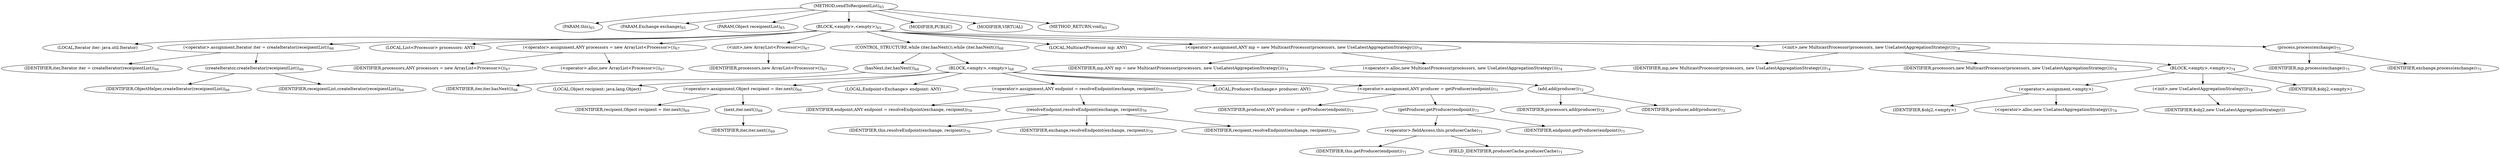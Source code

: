 digraph "sendToRecipientList" {  
"80" [label = <(METHOD,sendToRecipientList)<SUB>65</SUB>> ]
"11" [label = <(PARAM,this)<SUB>65</SUB>> ]
"81" [label = <(PARAM,Exchange exchange)<SUB>65</SUB>> ]
"82" [label = <(PARAM,Object receipientList)<SUB>65</SUB>> ]
"83" [label = <(BLOCK,&lt;empty&gt;,&lt;empty&gt;)<SUB>65</SUB>> ]
"84" [label = <(LOCAL,Iterator iter: java.util.Iterator)> ]
"85" [label = <(&lt;operator&gt;.assignment,Iterator iter = createIterator(receipientList))<SUB>66</SUB>> ]
"86" [label = <(IDENTIFIER,iter,Iterator iter = createIterator(receipientList))<SUB>66</SUB>> ]
"87" [label = <(createIterator,createIterator(receipientList))<SUB>66</SUB>> ]
"88" [label = <(IDENTIFIER,ObjectHelper,createIterator(receipientList))<SUB>66</SUB>> ]
"89" [label = <(IDENTIFIER,receipientList,createIterator(receipientList))<SUB>66</SUB>> ]
"9" [label = <(LOCAL,List&lt;Processor&gt; processors: ANY)> ]
"90" [label = <(&lt;operator&gt;.assignment,ANY processors = new ArrayList&lt;Processor&gt;())<SUB>67</SUB>> ]
"91" [label = <(IDENTIFIER,processors,ANY processors = new ArrayList&lt;Processor&gt;())<SUB>67</SUB>> ]
"92" [label = <(&lt;operator&gt;.alloc,new ArrayList&lt;Processor&gt;())<SUB>67</SUB>> ]
"93" [label = <(&lt;init&gt;,new ArrayList&lt;Processor&gt;())<SUB>67</SUB>> ]
"8" [label = <(IDENTIFIER,processors,new ArrayList&lt;Processor&gt;())<SUB>67</SUB>> ]
"94" [label = <(CONTROL_STRUCTURE,while (iter.hasNext()),while (iter.hasNext()))<SUB>68</SUB>> ]
"95" [label = <(hasNext,iter.hasNext())<SUB>68</SUB>> ]
"96" [label = <(IDENTIFIER,iter,iter.hasNext())<SUB>68</SUB>> ]
"97" [label = <(BLOCK,&lt;empty&gt;,&lt;empty&gt;)<SUB>68</SUB>> ]
"98" [label = <(LOCAL,Object recipient: java.lang.Object)> ]
"99" [label = <(&lt;operator&gt;.assignment,Object recipient = iter.next())<SUB>69</SUB>> ]
"100" [label = <(IDENTIFIER,recipient,Object recipient = iter.next())<SUB>69</SUB>> ]
"101" [label = <(next,iter.next())<SUB>69</SUB>> ]
"102" [label = <(IDENTIFIER,iter,iter.next())<SUB>69</SUB>> ]
"103" [label = <(LOCAL,Endpoint&lt;Exchange&gt; endpoint: ANY)> ]
"104" [label = <(&lt;operator&gt;.assignment,ANY endpoint = resolveEndpoint(exchange, recipient))<SUB>70</SUB>> ]
"105" [label = <(IDENTIFIER,endpoint,ANY endpoint = resolveEndpoint(exchange, recipient))<SUB>70</SUB>> ]
"106" [label = <(resolveEndpoint,resolveEndpoint(exchange, recipient))<SUB>70</SUB>> ]
"10" [label = <(IDENTIFIER,this,resolveEndpoint(exchange, recipient))<SUB>70</SUB>> ]
"107" [label = <(IDENTIFIER,exchange,resolveEndpoint(exchange, recipient))<SUB>70</SUB>> ]
"108" [label = <(IDENTIFIER,recipient,resolveEndpoint(exchange, recipient))<SUB>70</SUB>> ]
"109" [label = <(LOCAL,Producer&lt;Exchange&gt; producer: ANY)> ]
"110" [label = <(&lt;operator&gt;.assignment,ANY producer = getProducer(endpoint))<SUB>71</SUB>> ]
"111" [label = <(IDENTIFIER,producer,ANY producer = getProducer(endpoint))<SUB>71</SUB>> ]
"112" [label = <(getProducer,getProducer(endpoint))<SUB>71</SUB>> ]
"113" [label = <(&lt;operator&gt;.fieldAccess,this.producerCache)<SUB>71</SUB>> ]
"114" [label = <(IDENTIFIER,this,getProducer(endpoint))<SUB>71</SUB>> ]
"115" [label = <(FIELD_IDENTIFIER,producerCache,producerCache)<SUB>71</SUB>> ]
"116" [label = <(IDENTIFIER,endpoint,getProducer(endpoint))<SUB>71</SUB>> ]
"117" [label = <(add,add(producer))<SUB>72</SUB>> ]
"118" [label = <(IDENTIFIER,processors,add(producer))<SUB>72</SUB>> ]
"119" [label = <(IDENTIFIER,producer,add(producer))<SUB>72</SUB>> ]
"13" [label = <(LOCAL,MulticastProcessor mp: ANY)> ]
"120" [label = <(&lt;operator&gt;.assignment,ANY mp = new MulticastProcessor(processors, new UseLatestAggregationStrategy()))<SUB>74</SUB>> ]
"121" [label = <(IDENTIFIER,mp,ANY mp = new MulticastProcessor(processors, new UseLatestAggregationStrategy()))<SUB>74</SUB>> ]
"122" [label = <(&lt;operator&gt;.alloc,new MulticastProcessor(processors, new UseLatestAggregationStrategy()))<SUB>74</SUB>> ]
"123" [label = <(&lt;init&gt;,new MulticastProcessor(processors, new UseLatestAggregationStrategy()))<SUB>74</SUB>> ]
"12" [label = <(IDENTIFIER,mp,new MulticastProcessor(processors, new UseLatestAggregationStrategy()))<SUB>74</SUB>> ]
"124" [label = <(IDENTIFIER,processors,new MulticastProcessor(processors, new UseLatestAggregationStrategy()))<SUB>74</SUB>> ]
"125" [label = <(BLOCK,&lt;empty&gt;,&lt;empty&gt;)<SUB>74</SUB>> ]
"126" [label = <(&lt;operator&gt;.assignment,&lt;empty&gt;)> ]
"127" [label = <(IDENTIFIER,$obj2,&lt;empty&gt;)> ]
"128" [label = <(&lt;operator&gt;.alloc,new UseLatestAggregationStrategy())<SUB>74</SUB>> ]
"129" [label = <(&lt;init&gt;,new UseLatestAggregationStrategy())<SUB>74</SUB>> ]
"130" [label = <(IDENTIFIER,$obj2,new UseLatestAggregationStrategy())> ]
"131" [label = <(IDENTIFIER,$obj2,&lt;empty&gt;)> ]
"132" [label = <(process,process(exchange))<SUB>75</SUB>> ]
"133" [label = <(IDENTIFIER,mp,process(exchange))<SUB>75</SUB>> ]
"134" [label = <(IDENTIFIER,exchange,process(exchange))<SUB>75</SUB>> ]
"135" [label = <(MODIFIER,PUBLIC)> ]
"136" [label = <(MODIFIER,VIRTUAL)> ]
"137" [label = <(METHOD_RETURN,void)<SUB>65</SUB>> ]
  "80" -> "11" 
  "80" -> "81" 
  "80" -> "82" 
  "80" -> "83" 
  "80" -> "135" 
  "80" -> "136" 
  "80" -> "137" 
  "83" -> "84" 
  "83" -> "85" 
  "83" -> "9" 
  "83" -> "90" 
  "83" -> "93" 
  "83" -> "94" 
  "83" -> "13" 
  "83" -> "120" 
  "83" -> "123" 
  "83" -> "132" 
  "85" -> "86" 
  "85" -> "87" 
  "87" -> "88" 
  "87" -> "89" 
  "90" -> "91" 
  "90" -> "92" 
  "93" -> "8" 
  "94" -> "95" 
  "94" -> "97" 
  "95" -> "96" 
  "97" -> "98" 
  "97" -> "99" 
  "97" -> "103" 
  "97" -> "104" 
  "97" -> "109" 
  "97" -> "110" 
  "97" -> "117" 
  "99" -> "100" 
  "99" -> "101" 
  "101" -> "102" 
  "104" -> "105" 
  "104" -> "106" 
  "106" -> "10" 
  "106" -> "107" 
  "106" -> "108" 
  "110" -> "111" 
  "110" -> "112" 
  "112" -> "113" 
  "112" -> "116" 
  "113" -> "114" 
  "113" -> "115" 
  "117" -> "118" 
  "117" -> "119" 
  "120" -> "121" 
  "120" -> "122" 
  "123" -> "12" 
  "123" -> "124" 
  "123" -> "125" 
  "125" -> "126" 
  "125" -> "129" 
  "125" -> "131" 
  "126" -> "127" 
  "126" -> "128" 
  "129" -> "130" 
  "132" -> "133" 
  "132" -> "134" 
}
